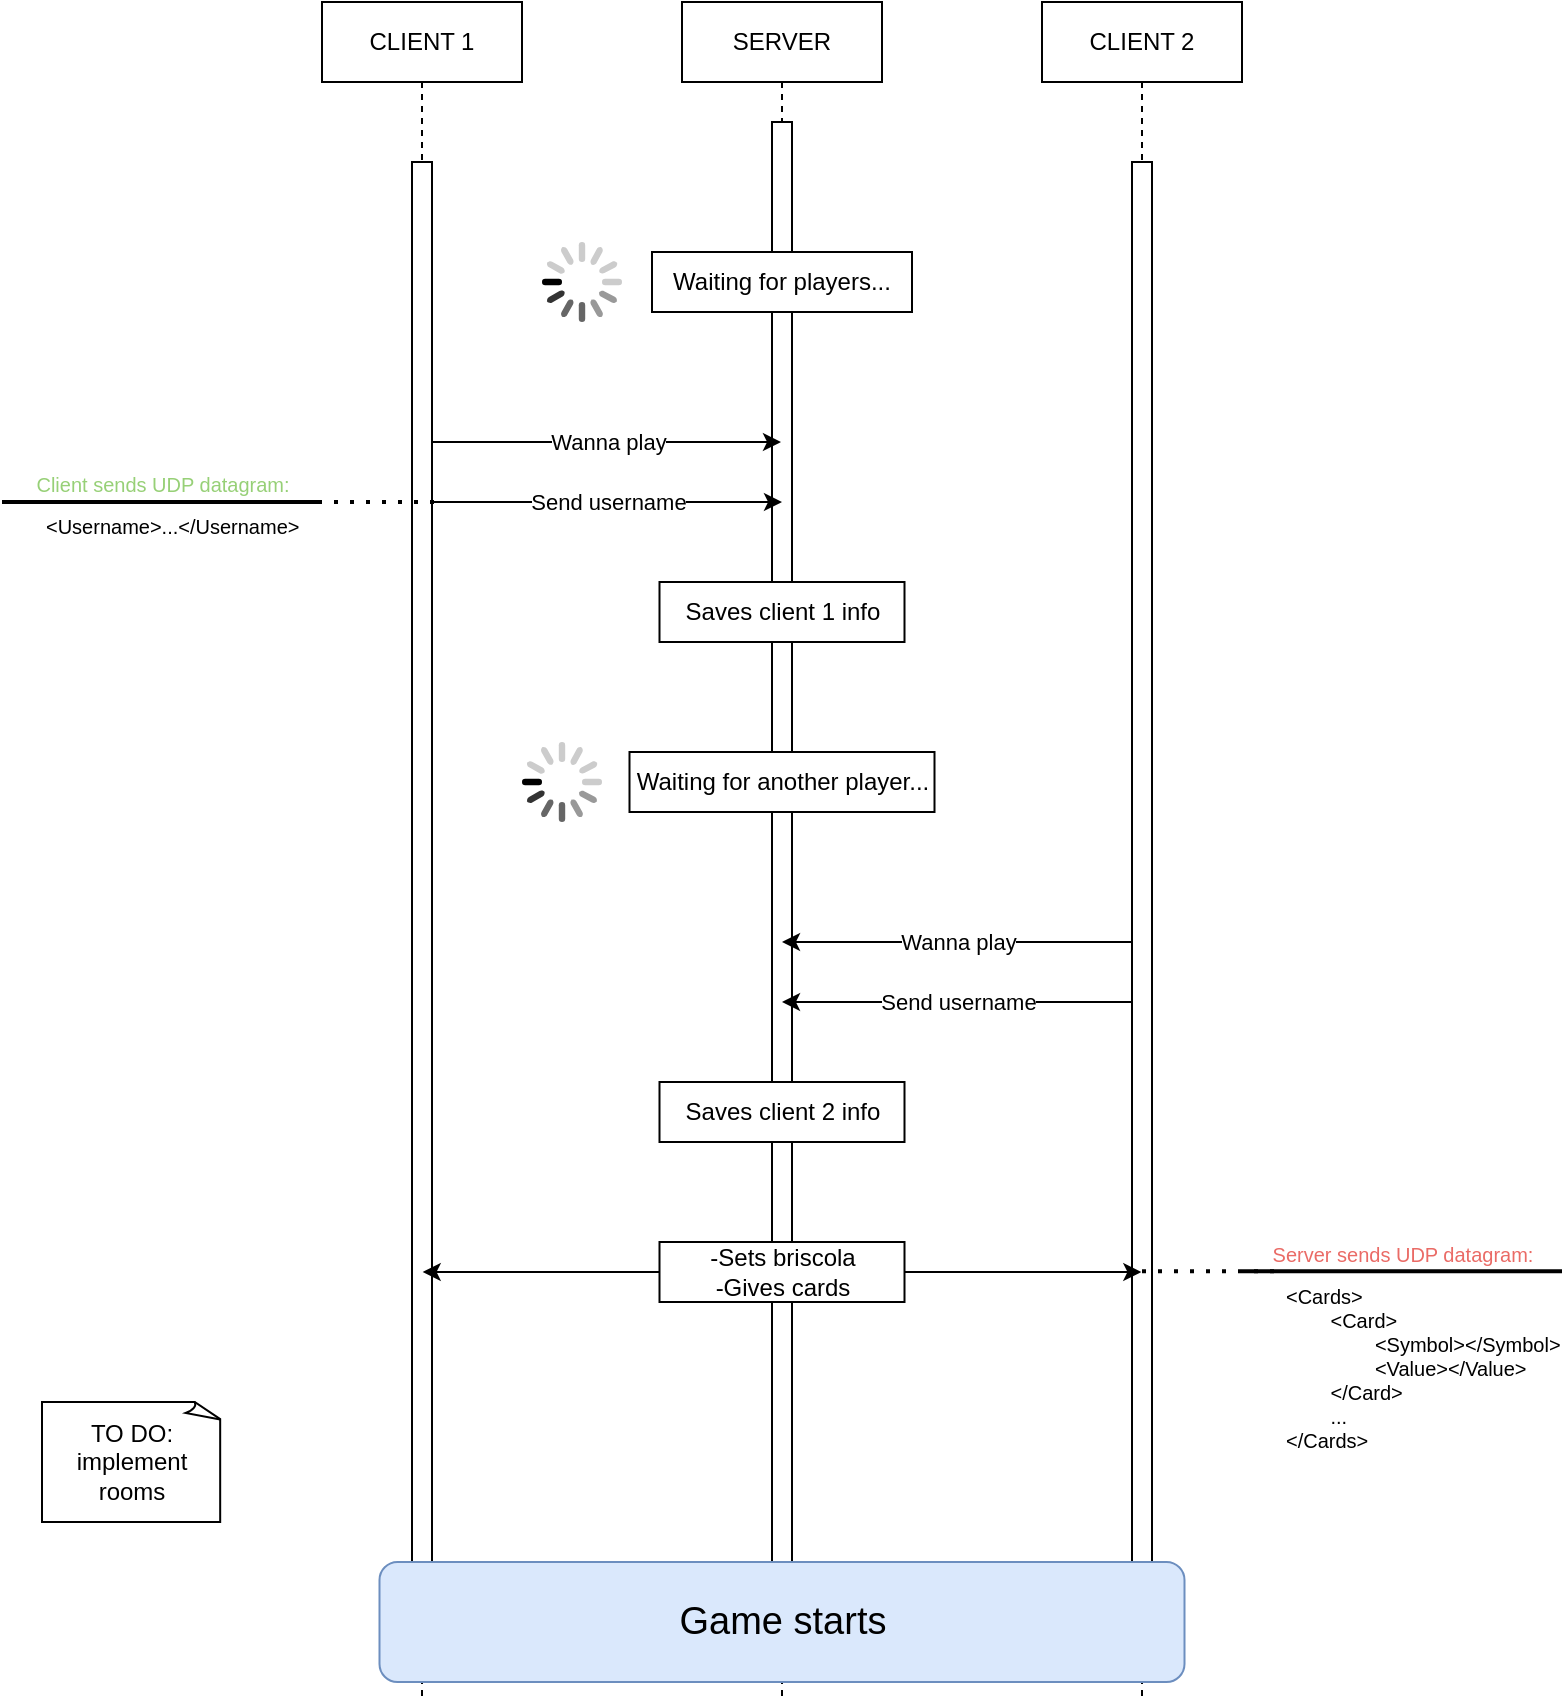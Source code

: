 <mxfile version="22.1.0" type="github">
  <diagram name="Page-1" id="2YBvvXClWsGukQMizWep">
    <mxGraphModel dx="1077" dy="637" grid="1" gridSize="10" guides="1" tooltips="1" connect="1" arrows="1" fold="1" page="1" pageScale="1" pageWidth="850" pageHeight="1100" math="0" shadow="0">
      <root>
        <mxCell id="0" />
        <mxCell id="1" parent="0" />
        <mxCell id="aM9ryv3xv72pqoxQDRHE-1" value="CLIENT 1" style="shape=umlLifeline;perimeter=lifelinePerimeter;whiteSpace=wrap;html=1;container=0;dropTarget=0;collapsible=0;recursiveResize=0;outlineConnect=0;portConstraint=eastwest;newEdgeStyle={&quot;edgeStyle&quot;:&quot;elbowEdgeStyle&quot;,&quot;elbow&quot;:&quot;vertical&quot;,&quot;curved&quot;:0,&quot;rounded&quot;:0};" parent="1" vertex="1">
          <mxGeometry x="210" y="30" width="100" height="850" as="geometry" />
        </mxCell>
        <mxCell id="aM9ryv3xv72pqoxQDRHE-2" value="" style="html=1;points=[];perimeter=orthogonalPerimeter;outlineConnect=0;targetShapes=umlLifeline;portConstraint=eastwest;newEdgeStyle={&quot;edgeStyle&quot;:&quot;elbowEdgeStyle&quot;,&quot;elbow&quot;:&quot;vertical&quot;,&quot;curved&quot;:0,&quot;rounded&quot;:0};" parent="aM9ryv3xv72pqoxQDRHE-1" vertex="1">
          <mxGeometry x="45" y="80" width="10" height="750" as="geometry" />
        </mxCell>
        <mxCell id="aM9ryv3xv72pqoxQDRHE-5" value="SERVER" style="shape=umlLifeline;perimeter=lifelinePerimeter;whiteSpace=wrap;html=1;container=0;dropTarget=0;collapsible=0;recursiveResize=0;outlineConnect=0;portConstraint=eastwest;newEdgeStyle={&quot;edgeStyle&quot;:&quot;elbowEdgeStyle&quot;,&quot;elbow&quot;:&quot;vertical&quot;,&quot;curved&quot;:0,&quot;rounded&quot;:0};" parent="1" vertex="1">
          <mxGeometry x="390" y="30" width="100" height="850" as="geometry" />
        </mxCell>
        <mxCell id="aM9ryv3xv72pqoxQDRHE-6" value="" style="html=1;points=[];perimeter=orthogonalPerimeter;outlineConnect=0;targetShapes=umlLifeline;portConstraint=eastwest;newEdgeStyle={&quot;edgeStyle&quot;:&quot;elbowEdgeStyle&quot;,&quot;elbow&quot;:&quot;vertical&quot;,&quot;curved&quot;:0,&quot;rounded&quot;:0};" parent="aM9ryv3xv72pqoxQDRHE-5" vertex="1">
          <mxGeometry x="45" y="60" width="10" height="770" as="geometry" />
        </mxCell>
        <mxCell id="1pD-Sf3ZUtQ34xBa7V4W-1" value="Waiting for players..." style="html=1;dropTarget=0;whiteSpace=wrap;" vertex="1" parent="1">
          <mxGeometry x="375" y="155" width="130" height="30" as="geometry" />
        </mxCell>
        <mxCell id="1pD-Sf3ZUtQ34xBa7V4W-3" value="Wanna play" style="endArrow=classic;html=1;rounded=0;" edge="1" parent="1">
          <mxGeometry width="50" height="50" relative="1" as="geometry">
            <mxPoint x="265" y="250.0" as="sourcePoint" />
            <mxPoint x="439.5" y="250.0" as="targetPoint" />
            <Array as="points">
              <mxPoint x="320" y="250" />
            </Array>
          </mxGeometry>
        </mxCell>
        <mxCell id="1pD-Sf3ZUtQ34xBa7V4W-4" value="Send username" style="endArrow=classic;html=1;rounded=0;" edge="1" parent="1">
          <mxGeometry x="0.001" width="50" height="50" relative="1" as="geometry">
            <mxPoint x="265" y="280.0" as="sourcePoint" />
            <mxPoint x="440" y="280" as="targetPoint" />
            <Array as="points">
              <mxPoint x="325" y="280" />
            </Array>
            <mxPoint as="offset" />
          </mxGeometry>
        </mxCell>
        <mxCell id="1pD-Sf3ZUtQ34xBa7V4W-5" value="Saves client 1 info" style="html=1;dropTarget=0;whiteSpace=wrap;" vertex="1" parent="1">
          <mxGeometry x="378.75" y="320" width="122.5" height="30" as="geometry" />
        </mxCell>
        <mxCell id="1pD-Sf3ZUtQ34xBa7V4W-7" value="Waiting for another player..." style="html=1;dropTarget=0;whiteSpace=wrap;" vertex="1" parent="1">
          <mxGeometry x="363.75" y="405" width="152.5" height="30" as="geometry" />
        </mxCell>
        <mxCell id="1pD-Sf3ZUtQ34xBa7V4W-11" value="CLIENT 2" style="shape=umlLifeline;perimeter=lifelinePerimeter;whiteSpace=wrap;html=1;container=0;dropTarget=0;collapsible=0;recursiveResize=0;outlineConnect=0;portConstraint=eastwest;newEdgeStyle={&quot;edgeStyle&quot;:&quot;elbowEdgeStyle&quot;,&quot;elbow&quot;:&quot;vertical&quot;,&quot;curved&quot;:0,&quot;rounded&quot;:0};" vertex="1" parent="1">
          <mxGeometry x="570" y="30" width="100" height="850" as="geometry" />
        </mxCell>
        <mxCell id="1pD-Sf3ZUtQ34xBa7V4W-12" value="" style="html=1;points=[];perimeter=orthogonalPerimeter;outlineConnect=0;targetShapes=umlLifeline;portConstraint=eastwest;newEdgeStyle={&quot;edgeStyle&quot;:&quot;elbowEdgeStyle&quot;,&quot;elbow&quot;:&quot;vertical&quot;,&quot;curved&quot;:0,&quot;rounded&quot;:0};" vertex="1" parent="1pD-Sf3ZUtQ34xBa7V4W-11">
          <mxGeometry x="45" y="80" width="10" height="750" as="geometry" />
        </mxCell>
        <mxCell id="1pD-Sf3ZUtQ34xBa7V4W-13" value="Wanna play" style="endArrow=classic;html=1;rounded=0;" edge="1" parent="1">
          <mxGeometry width="50" height="50" relative="1" as="geometry">
            <mxPoint x="615" y="500" as="sourcePoint" />
            <mxPoint x="440" y="500" as="targetPoint" />
            <Array as="points">
              <mxPoint x="495" y="500" />
            </Array>
          </mxGeometry>
        </mxCell>
        <mxCell id="1pD-Sf3ZUtQ34xBa7V4W-14" value="Send username" style="endArrow=classic;html=1;rounded=0;" edge="1" parent="1">
          <mxGeometry x="0.001" width="50" height="50" relative="1" as="geometry">
            <mxPoint x="615" y="530" as="sourcePoint" />
            <mxPoint x="440" y="530" as="targetPoint" />
            <Array as="points">
              <mxPoint x="500" y="530" />
            </Array>
            <mxPoint as="offset" />
          </mxGeometry>
        </mxCell>
        <mxCell id="1pD-Sf3ZUtQ34xBa7V4W-15" value="Saves client 2 info" style="html=1;dropTarget=0;whiteSpace=wrap;" vertex="1" parent="1">
          <mxGeometry x="378.75" y="570" width="122.5" height="30" as="geometry" />
        </mxCell>
        <mxCell id="1pD-Sf3ZUtQ34xBa7V4W-18" value="" style="endArrow=classic;html=1;rounded=0;" edge="1" parent="1">
          <mxGeometry width="50" height="50" relative="1" as="geometry">
            <mxPoint x="435.17" y="665" as="sourcePoint" />
            <mxPoint x="260.337" y="665" as="targetPoint" />
          </mxGeometry>
        </mxCell>
        <mxCell id="1pD-Sf3ZUtQ34xBa7V4W-19" value="" style="endArrow=classic;html=1;rounded=0;" edge="1" parent="1">
          <mxGeometry width="50" height="50" relative="1" as="geometry">
            <mxPoint x="445.17" y="665" as="sourcePoint" />
            <mxPoint x="619.67" y="665" as="targetPoint" />
          </mxGeometry>
        </mxCell>
        <mxCell id="1pD-Sf3ZUtQ34xBa7V4W-20" value="-Sets briscola&lt;br&gt;-Gives cards" style="html=1;dropTarget=0;whiteSpace=wrap;" vertex="1" parent="1">
          <mxGeometry x="378.75" y="650" width="122.5" height="30" as="geometry" />
        </mxCell>
        <mxCell id="1pD-Sf3ZUtQ34xBa7V4W-21" value="" style="html=1;verticalLabelPosition=bottom;labelBackgroundColor=#ffffff;verticalAlign=top;shadow=0;dashed=0;strokeWidth=2;shape=mxgraph.ios7.misc.loading_circle;" vertex="1" parent="1">
          <mxGeometry x="320" y="150" width="40" height="40" as="geometry" />
        </mxCell>
        <mxCell id="1pD-Sf3ZUtQ34xBa7V4W-22" value="" style="html=1;verticalLabelPosition=bottom;labelBackgroundColor=#ffffff;verticalAlign=top;shadow=0;dashed=0;strokeWidth=2;shape=mxgraph.ios7.misc.loading_circle;" vertex="1" parent="1">
          <mxGeometry x="310" y="400" width="40" height="40" as="geometry" />
        </mxCell>
        <mxCell id="1pD-Sf3ZUtQ34xBa7V4W-24" value="&lt;font style=&quot;font-size: 19px;&quot;&gt;Game starts&lt;/font&gt;" style="rounded=1;whiteSpace=wrap;html=1;fillColor=#dae8fc;strokeColor=#6c8ebf;" vertex="1" parent="1">
          <mxGeometry x="238.75" y="810" width="402.5" height="60" as="geometry" />
        </mxCell>
        <mxCell id="1pD-Sf3ZUtQ34xBa7V4W-27" value="&lt;font color=&quot;#97d077&quot;&gt;Client sends UDP datagram:&lt;/font&gt;" style="verticalAlign=bottom;html=1;endArrow=none;edgeStyle=none;labelBackgroundColor=none;fontSize=10;strokeWidth=2;rounded=0;" edge="1" parent="1">
          <mxGeometry relative="1" as="geometry">
            <mxPoint x="50" y="280" as="sourcePoint" />
            <mxPoint x="210" y="280" as="targetPoint" />
          </mxGeometry>
        </mxCell>
        <mxCell id="1pD-Sf3ZUtQ34xBa7V4W-28" value="&amp;lt;Username&amp;gt;...&amp;lt;/Username&amp;gt;" style="resizable=0;html=1;align=left;verticalAlign=top;labelBackgroundColor=none;fontSize=10;" connectable="0" vertex="1" parent="1pD-Sf3ZUtQ34xBa7V4W-27">
          <mxGeometry x="-1" relative="1" as="geometry">
            <mxPoint x="20" as="offset" />
          </mxGeometry>
        </mxCell>
        <mxCell id="1pD-Sf3ZUtQ34xBa7V4W-34" value="TO DO: implement rooms" style="whiteSpace=wrap;html=1;shape=mxgraph.basic.document" vertex="1" parent="1">
          <mxGeometry x="70" y="730" width="90" height="60" as="geometry" />
        </mxCell>
        <mxCell id="1pD-Sf3ZUtQ34xBa7V4W-40" value="" style="endArrow=none;dashed=1;html=1;dashPattern=1 3;strokeWidth=2;rounded=0;" edge="1" parent="1">
          <mxGeometry width="50" height="50" relative="1" as="geometry">
            <mxPoint x="200" y="280" as="sourcePoint" />
            <mxPoint x="270" y="280" as="targetPoint" />
          </mxGeometry>
        </mxCell>
        <mxCell id="1pD-Sf3ZUtQ34xBa7V4W-43" value="&lt;font color=&quot;#ea6b66&quot;&gt;Server sends UDP datagram:&lt;/font&gt;" style="verticalAlign=bottom;html=1;endArrow=none;edgeStyle=none;labelBackgroundColor=none;fontSize=10;strokeWidth=2;rounded=0;" edge="1" parent="1">
          <mxGeometry relative="1" as="geometry">
            <mxPoint x="670" y="664.66" as="sourcePoint" />
            <mxPoint x="830" y="664.66" as="targetPoint" />
          </mxGeometry>
        </mxCell>
        <mxCell id="1pD-Sf3ZUtQ34xBa7V4W-44" value="&amp;lt;Cards&amp;gt;&lt;br&gt;&lt;span style=&quot;white-space: pre;&quot;&gt;&#x9;&lt;/span&gt;&amp;lt;Card&amp;gt;&lt;br&gt;&lt;span style=&quot;white-space: pre;&quot;&gt;&#x9;&lt;span style=&quot;white-space: pre;&quot;&gt;&#x9;&lt;/span&gt;&amp;lt;&lt;/span&gt;Symbol&amp;gt;&amp;lt;/Symbol&amp;gt;&lt;br&gt;&lt;span style=&quot;white-space: pre;&quot;&gt;&#x9;&lt;/span&gt;&lt;span style=&quot;white-space: pre;&quot;&gt;&#x9;&lt;/span&gt;&amp;lt;Value&amp;gt;&amp;lt;/Value&amp;gt;&lt;br&gt;&lt;span style=&quot;white-space: pre;&quot;&gt;&#x9;&lt;/span&gt;&amp;lt;/Card&amp;gt;&lt;br&gt;&lt;span style=&quot;white-space: pre;&quot;&gt;&#x9;&lt;/span&gt;...&lt;br&gt;&amp;lt;/Cards&amp;gt;" style="resizable=0;html=1;align=left;verticalAlign=top;labelBackgroundColor=none;fontSize=10;" connectable="0" vertex="1" parent="1pD-Sf3ZUtQ34xBa7V4W-43">
          <mxGeometry x="-1" relative="1" as="geometry">
            <mxPoint x="20" as="offset" />
          </mxGeometry>
        </mxCell>
        <mxCell id="1pD-Sf3ZUtQ34xBa7V4W-45" value="" style="endArrow=none;dashed=1;html=1;dashPattern=1 3;strokeWidth=2;rounded=0;" edge="1" parent="1">
          <mxGeometry width="50" height="50" relative="1" as="geometry">
            <mxPoint x="620" y="664.66" as="sourcePoint" />
            <mxPoint x="690" y="664.66" as="targetPoint" />
          </mxGeometry>
        </mxCell>
      </root>
    </mxGraphModel>
  </diagram>
</mxfile>
